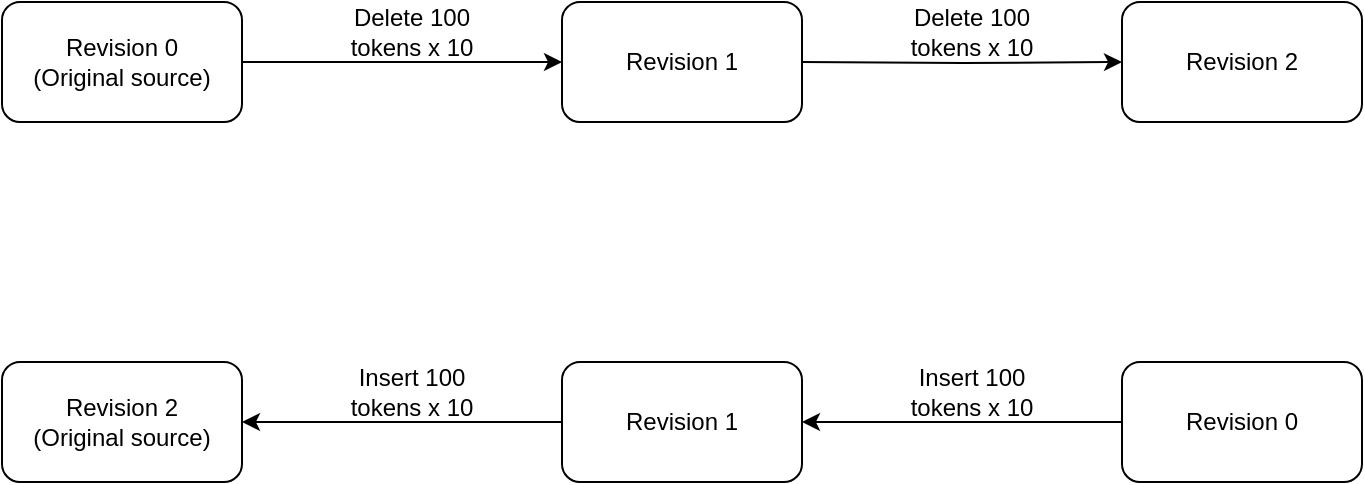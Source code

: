 <mxfile version="21.1.2" type="device">
  <diagram name="Page-1" id="jui37XqeeH_dwL4KF3Na">
    <mxGraphModel dx="1434" dy="849" grid="1" gridSize="10" guides="1" tooltips="1" connect="1" arrows="1" fold="1" page="1" pageScale="1" pageWidth="850" pageHeight="1100" math="0" shadow="0">
      <root>
        <mxCell id="0" />
        <mxCell id="1" parent="0" />
        <mxCell id="2Ipa8VqLwssa-Gp7A83x-3" value="" style="edgeStyle=orthogonalEdgeStyle;rounded=0;orthogonalLoop=1;jettySize=auto;html=1;" parent="1" source="2Ipa8VqLwssa-Gp7A83x-1" target="2Ipa8VqLwssa-Gp7A83x-2" edge="1">
          <mxGeometry relative="1" as="geometry" />
        </mxCell>
        <mxCell id="2Ipa8VqLwssa-Gp7A83x-1" value="Revision 0&lt;br&gt;(Original source)" style="rounded=1;whiteSpace=wrap;html=1;" parent="1" vertex="1">
          <mxGeometry x="40" y="170" width="120" height="60" as="geometry" />
        </mxCell>
        <mxCell id="2Ipa8VqLwssa-Gp7A83x-2" value="Revision 1" style="whiteSpace=wrap;html=1;rounded=1;" parent="1" vertex="1">
          <mxGeometry x="320" y="170" width="120" height="60" as="geometry" />
        </mxCell>
        <mxCell id="-Iq5-rDpAbpalomt3rTi-1" value="Delete 100 tokens x 10" style="text;html=1;strokeColor=none;fillColor=none;align=center;verticalAlign=middle;whiteSpace=wrap;rounded=0;" vertex="1" parent="1">
          <mxGeometry x="200" y="170" width="90" height="30" as="geometry" />
        </mxCell>
        <mxCell id="-Iq5-rDpAbpalomt3rTi-2" value="" style="edgeStyle=orthogonalEdgeStyle;rounded=0;orthogonalLoop=1;jettySize=auto;html=1;" edge="1" parent="1" target="-Iq5-rDpAbpalomt3rTi-3">
          <mxGeometry relative="1" as="geometry">
            <mxPoint x="440" y="200" as="sourcePoint" />
          </mxGeometry>
        </mxCell>
        <mxCell id="-Iq5-rDpAbpalomt3rTi-3" value="Revision 2" style="whiteSpace=wrap;html=1;rounded=1;" vertex="1" parent="1">
          <mxGeometry x="600" y="170" width="120" height="60" as="geometry" />
        </mxCell>
        <mxCell id="-Iq5-rDpAbpalomt3rTi-4" value="Delete 100 tokens x 10" style="text;html=1;strokeColor=none;fillColor=none;align=center;verticalAlign=middle;whiteSpace=wrap;rounded=0;" vertex="1" parent="1">
          <mxGeometry x="480" y="170" width="90" height="30" as="geometry" />
        </mxCell>
        <mxCell id="-Iq5-rDpAbpalomt3rTi-5" value="" style="edgeStyle=orthogonalEdgeStyle;rounded=0;orthogonalLoop=1;jettySize=auto;html=1;strokeColor=none;" edge="1" parent="1" source="-Iq5-rDpAbpalomt3rTi-6" target="-Iq5-rDpAbpalomt3rTi-7">
          <mxGeometry relative="1" as="geometry" />
        </mxCell>
        <mxCell id="-Iq5-rDpAbpalomt3rTi-6" value="Revision 2&lt;br&gt;(Original source)" style="rounded=1;whiteSpace=wrap;html=1;" vertex="1" parent="1">
          <mxGeometry x="40" y="350" width="120" height="60" as="geometry" />
        </mxCell>
        <mxCell id="-Iq5-rDpAbpalomt3rTi-7" value="Revision 1" style="whiteSpace=wrap;html=1;rounded=1;" vertex="1" parent="1">
          <mxGeometry x="320" y="350" width="120" height="60" as="geometry" />
        </mxCell>
        <mxCell id="-Iq5-rDpAbpalomt3rTi-8" value="Insert 100 tokens x 10" style="text;html=1;strokeColor=none;fillColor=none;align=center;verticalAlign=middle;whiteSpace=wrap;rounded=0;" vertex="1" parent="1">
          <mxGeometry x="200" y="350" width="90" height="30" as="geometry" />
        </mxCell>
        <mxCell id="-Iq5-rDpAbpalomt3rTi-9" value="" style="edgeStyle=orthogonalEdgeStyle;rounded=0;orthogonalLoop=1;jettySize=auto;html=1;" edge="1" parent="1" target="-Iq5-rDpAbpalomt3rTi-7" source="-Iq5-rDpAbpalomt3rTi-10">
          <mxGeometry relative="1" as="geometry">
            <mxPoint x="440" y="380" as="sourcePoint" />
          </mxGeometry>
        </mxCell>
        <mxCell id="-Iq5-rDpAbpalomt3rTi-10" value="Revision 0" style="whiteSpace=wrap;html=1;rounded=1;" vertex="1" parent="1">
          <mxGeometry x="600" y="350" width="120" height="60" as="geometry" />
        </mxCell>
        <mxCell id="-Iq5-rDpAbpalomt3rTi-11" value="Insert 100 tokens x 10" style="text;html=1;strokeColor=none;fillColor=none;align=center;verticalAlign=middle;whiteSpace=wrap;rounded=0;" vertex="1" parent="1">
          <mxGeometry x="480" y="350" width="90" height="30" as="geometry" />
        </mxCell>
        <mxCell id="-Iq5-rDpAbpalomt3rTi-12" value="" style="endArrow=classic;html=1;rounded=0;" edge="1" parent="1" source="-Iq5-rDpAbpalomt3rTi-7" target="-Iq5-rDpAbpalomt3rTi-6">
          <mxGeometry width="50" height="50" relative="1" as="geometry">
            <mxPoint x="400" y="450" as="sourcePoint" />
            <mxPoint x="450" y="400" as="targetPoint" />
          </mxGeometry>
        </mxCell>
      </root>
    </mxGraphModel>
  </diagram>
</mxfile>
